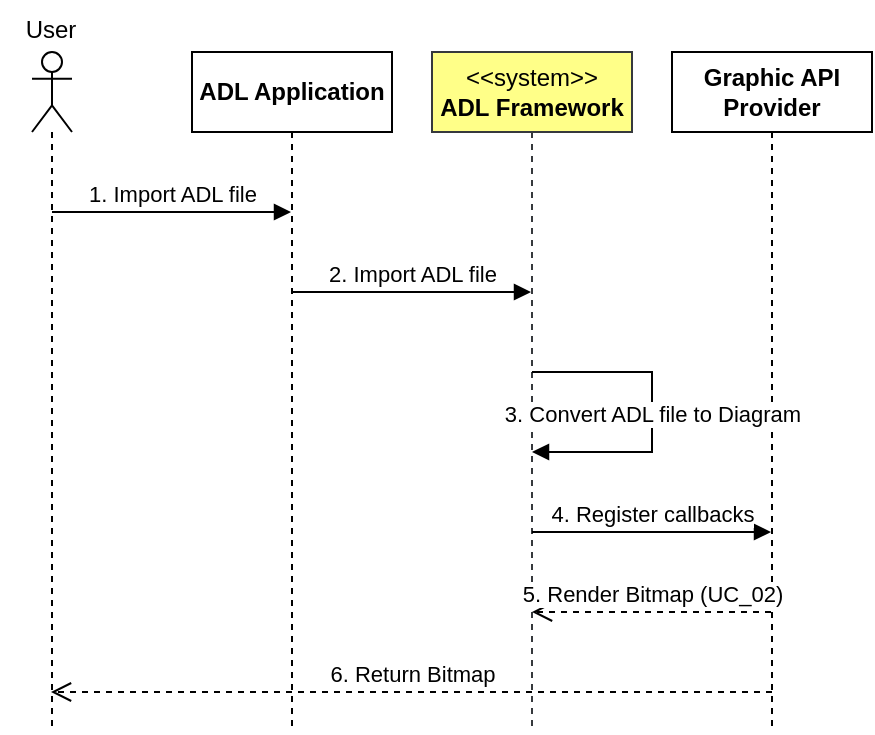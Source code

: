 <mxfile version="22.0.8" type="github">
  <diagram name="Page-1" id="wwmzQwGy2WVfqCxfGOJC">
    <mxGraphModel dx="1394" dy="747" grid="1" gridSize="10" guides="1" tooltips="1" connect="1" arrows="1" fold="1" page="1" pageScale="1" pageWidth="850" pageHeight="1100" math="0" shadow="0">
      <root>
        <mxCell id="0" />
        <mxCell id="1" parent="0" />
        <mxCell id="eDvLhsXWexeAyYfK2yH7-1" value="" style="shape=umlLifeline;perimeter=lifelinePerimeter;whiteSpace=wrap;html=1;container=1;dropTarget=0;collapsible=0;recursiveResize=0;outlineConnect=0;portConstraint=eastwest;newEdgeStyle={&quot;curved&quot;:0,&quot;rounded&quot;:0};participant=umlActor;" parent="1" vertex="1">
          <mxGeometry x="110" y="80" width="20" height="340" as="geometry" />
        </mxCell>
        <mxCell id="eDvLhsXWexeAyYfK2yH7-2" value="ADL Application" style="shape=umlLifeline;perimeter=lifelinePerimeter;whiteSpace=wrap;html=1;container=1;dropTarget=0;collapsible=0;recursiveResize=0;outlineConnect=0;portConstraint=eastwest;newEdgeStyle={&quot;curved&quot;:0,&quot;rounded&quot;:0};fontStyle=1" parent="1" vertex="1">
          <mxGeometry x="190" y="80" width="100" height="340" as="geometry" />
        </mxCell>
        <mxCell id="eDvLhsXWexeAyYfK2yH7-3" value="&amp;lt;&amp;lt;system&amp;gt;&amp;gt;&lt;br&gt;&lt;b&gt;ADL Framework&lt;/b&gt;" style="shape=umlLifeline;perimeter=lifelinePerimeter;whiteSpace=wrap;html=1;container=1;dropTarget=0;collapsible=0;recursiveResize=0;outlineConnect=0;portConstraint=eastwest;newEdgeStyle={&quot;curved&quot;:0,&quot;rounded&quot;:0};fillColor=#ffff88;strokeColor=#36393d;" parent="1" vertex="1">
          <mxGeometry x="310" y="80" width="100" height="340" as="geometry" />
        </mxCell>
        <mxCell id="eDvLhsXWexeAyYfK2yH7-4" value="&lt;b&gt;Graphic API Provider&lt;/b&gt;" style="shape=umlLifeline;perimeter=lifelinePerimeter;whiteSpace=wrap;html=1;container=1;dropTarget=0;collapsible=0;recursiveResize=0;outlineConnect=0;portConstraint=eastwest;newEdgeStyle={&quot;curved&quot;:0,&quot;rounded&quot;:0};" parent="1" vertex="1">
          <mxGeometry x="430" y="80" width="100" height="340" as="geometry" />
        </mxCell>
        <mxCell id="eDvLhsXWexeAyYfK2yH7-5" value="User" style="text;html=1;align=center;verticalAlign=middle;resizable=0;points=[];autosize=1;strokeColor=none;fillColor=none;" parent="1" vertex="1">
          <mxGeometry x="94" y="54" width="50" height="30" as="geometry" />
        </mxCell>
        <mxCell id="eDvLhsXWexeAyYfK2yH7-6" value="1. Import ADL file" style="html=1;verticalAlign=bottom;endArrow=block;curved=0;rounded=0;" parent="1" target="eDvLhsXWexeAyYfK2yH7-2" edge="1">
          <mxGeometry width="80" relative="1" as="geometry">
            <mxPoint x="120" y="160" as="sourcePoint" />
            <mxPoint x="200" y="160" as="targetPoint" />
          </mxGeometry>
        </mxCell>
        <mxCell id="eDvLhsXWexeAyYfK2yH7-8" value="2. Import ADL file" style="html=1;verticalAlign=bottom;endArrow=block;curved=0;rounded=0;" parent="1" target="eDvLhsXWexeAyYfK2yH7-3" edge="1">
          <mxGeometry x="0.004" width="80" relative="1" as="geometry">
            <mxPoint x="240" y="200" as="sourcePoint" />
            <mxPoint x="320" y="200" as="targetPoint" />
            <mxPoint as="offset" />
          </mxGeometry>
        </mxCell>
        <mxCell id="eDvLhsXWexeAyYfK2yH7-9" value="3. Convert ADL file to Diagram" style="html=1;verticalAlign=bottom;endArrow=block;rounded=0;edgeStyle=elbowEdgeStyle;" parent="1" edge="1">
          <mxGeometry x="0.125" width="80" relative="1" as="geometry">
            <mxPoint x="360" y="240" as="sourcePoint" />
            <mxPoint x="360" y="280" as="targetPoint" />
            <Array as="points">
              <mxPoint x="420" y="260" />
            </Array>
            <mxPoint as="offset" />
          </mxGeometry>
        </mxCell>
        <mxCell id="GsFt3-ihDExQOgljCO5m-2" value="4. Register callbacks" style="html=1;verticalAlign=bottom;endArrow=block;curved=0;rounded=0;" parent="1" target="eDvLhsXWexeAyYfK2yH7-4" edge="1">
          <mxGeometry x="0.004" width="80" relative="1" as="geometry">
            <mxPoint x="360" y="320" as="sourcePoint" />
            <mxPoint x="440" y="320" as="targetPoint" />
            <mxPoint as="offset" />
          </mxGeometry>
        </mxCell>
        <mxCell id="GsFt3-ihDExQOgljCO5m-3" value="6. Return Bitmap" style="html=1;verticalAlign=bottom;endArrow=open;dashed=1;endSize=8;curved=0;rounded=0;" parent="1" edge="1">
          <mxGeometry relative="1" as="geometry">
            <mxPoint x="480" y="400" as="sourcePoint" />
            <mxPoint x="119.5" y="400" as="targetPoint" />
          </mxGeometry>
        </mxCell>
        <mxCell id="GsFt3-ihDExQOgljCO5m-4" value="5. Render Bitmap (UC_02)" style="html=1;verticalAlign=bottom;endArrow=open;dashed=1;endSize=8;curved=0;rounded=0;" parent="1" source="eDvLhsXWexeAyYfK2yH7-4" edge="1">
          <mxGeometry relative="1" as="geometry">
            <mxPoint x="440" y="360" as="sourcePoint" />
            <mxPoint x="360" y="360" as="targetPoint" />
          </mxGeometry>
        </mxCell>
      </root>
    </mxGraphModel>
  </diagram>
</mxfile>

